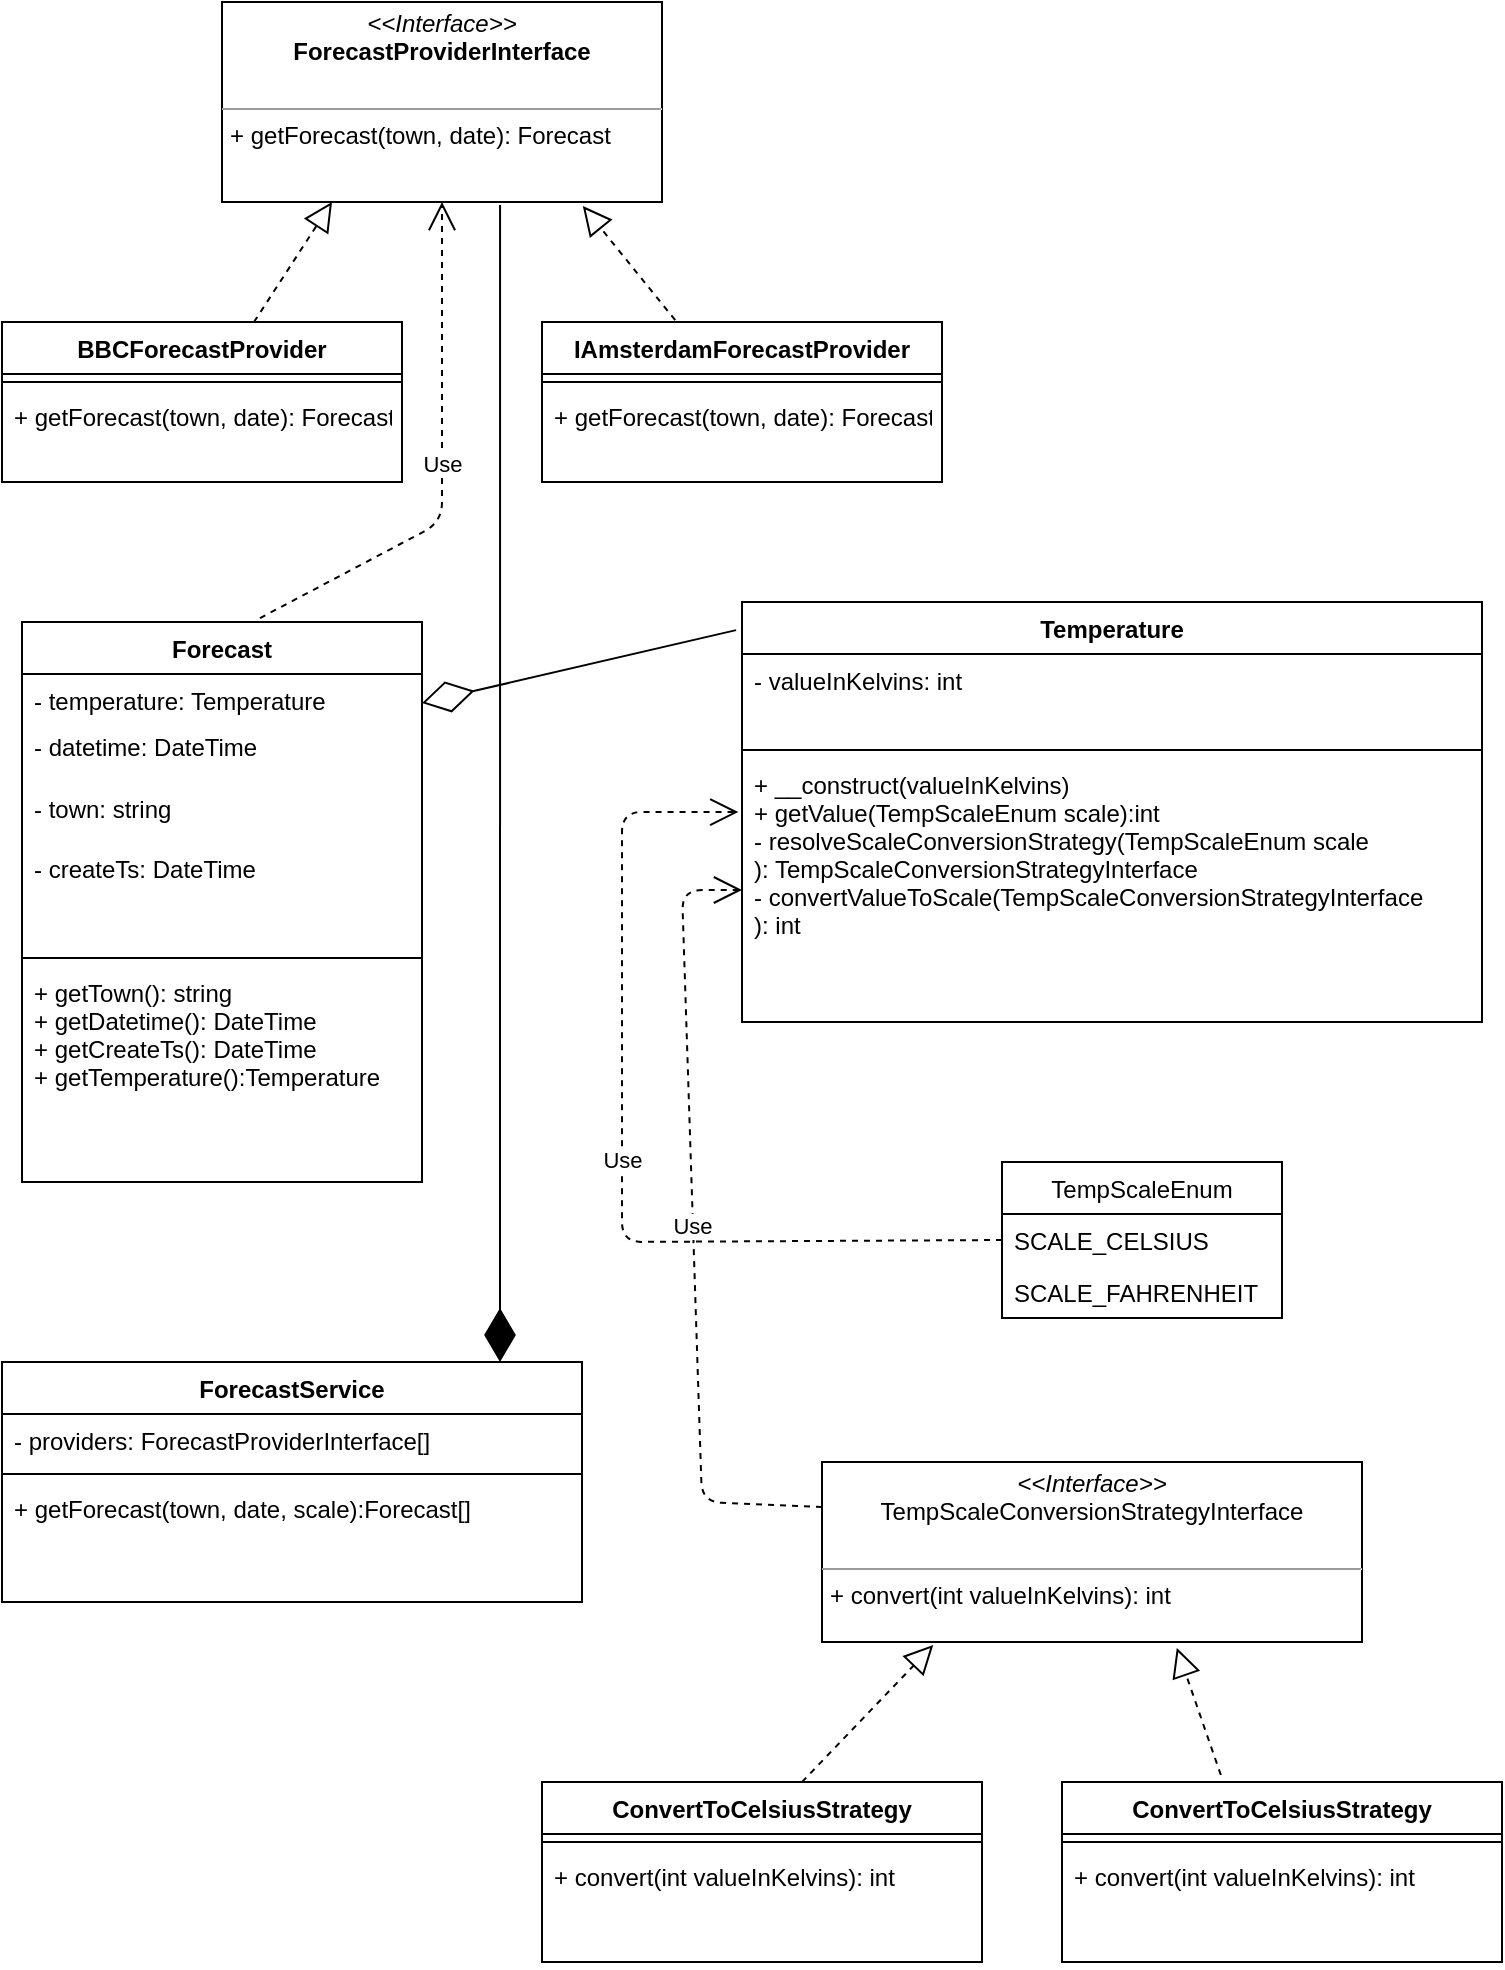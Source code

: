 <mxfile version="12.6.5" type="device"><diagram id="C5RBs43oDa-KdzZeNtuy" name="Page-1"><mxGraphModel dx="822" dy="499" grid="1" gridSize="10" guides="1" tooltips="1" connect="1" arrows="1" fold="1" page="1" pageScale="1" pageWidth="827" pageHeight="1169" math="0" shadow="0"><root><mxCell id="WIyWlLk6GJQsqaUBKTNV-0"/><mxCell id="WIyWlLk6GJQsqaUBKTNV-1" parent="WIyWlLk6GJQsqaUBKTNV-0"/><mxCell id="Df3XlEVrsqPnJaZRp4zj-1" value="&lt;p style=&quot;margin: 0px ; margin-top: 4px ; text-align: center&quot;&gt;&lt;i&gt;&amp;lt;&amp;lt;Interface&amp;gt;&amp;gt;&lt;/i&gt;&lt;br&gt;&lt;b&gt;ForecastProviderInterface&lt;/b&gt;&lt;/p&gt;&lt;p style=&quot;margin: 0px ; margin-left: 4px&quot;&gt;&lt;br&gt;&lt;/p&gt;&lt;hr size=&quot;1&quot;&gt;&lt;p style=&quot;margin: 0px ; margin-left: 4px&quot;&gt;+ getForecast(town, date): Forecast&lt;br&gt;&lt;br&gt;&lt;/p&gt;" style="verticalAlign=top;align=left;overflow=fill;fontSize=12;fontFamily=Helvetica;html=1;" vertex="1" parent="WIyWlLk6GJQsqaUBKTNV-1"><mxGeometry x="180" y="60" width="220" height="100" as="geometry"/></mxCell><mxCell id="Df3XlEVrsqPnJaZRp4zj-2" value="BBCForecastProvider" style="swimlane;fontStyle=1;align=center;verticalAlign=top;childLayout=stackLayout;horizontal=1;startSize=26;horizontalStack=0;resizeParent=1;resizeParentMax=0;resizeLast=0;collapsible=1;marginBottom=0;" vertex="1" parent="WIyWlLk6GJQsqaUBKTNV-1"><mxGeometry x="70" y="220" width="200" height="80" as="geometry"/></mxCell><mxCell id="Df3XlEVrsqPnJaZRp4zj-4" value="" style="line;strokeWidth=1;fillColor=none;align=left;verticalAlign=middle;spacingTop=-1;spacingLeft=3;spacingRight=3;rotatable=0;labelPosition=right;points=[];portConstraint=eastwest;" vertex="1" parent="Df3XlEVrsqPnJaZRp4zj-2"><mxGeometry y="26" width="200" height="8" as="geometry"/></mxCell><mxCell id="Df3XlEVrsqPnJaZRp4zj-5" value="+ getForecast(town, date): Forecast" style="text;strokeColor=none;fillColor=none;align=left;verticalAlign=top;spacingLeft=4;spacingRight=4;overflow=hidden;rotatable=0;points=[[0,0.5],[1,0.5]];portConstraint=eastwest;" vertex="1" parent="Df3XlEVrsqPnJaZRp4zj-2"><mxGeometry y="34" width="200" height="46" as="geometry"/></mxCell><mxCell id="Df3XlEVrsqPnJaZRp4zj-6" value="IAmsterdamForecastProvider" style="swimlane;fontStyle=1;align=center;verticalAlign=top;childLayout=stackLayout;horizontal=1;startSize=26;horizontalStack=0;resizeParent=1;resizeParentMax=0;resizeLast=0;collapsible=1;marginBottom=0;" vertex="1" parent="WIyWlLk6GJQsqaUBKTNV-1"><mxGeometry x="340" y="220" width="200" height="80" as="geometry"/></mxCell><mxCell id="Df3XlEVrsqPnJaZRp4zj-7" value="" style="line;strokeWidth=1;fillColor=none;align=left;verticalAlign=middle;spacingTop=-1;spacingLeft=3;spacingRight=3;rotatable=0;labelPosition=right;points=[];portConstraint=eastwest;" vertex="1" parent="Df3XlEVrsqPnJaZRp4zj-6"><mxGeometry y="26" width="200" height="8" as="geometry"/></mxCell><mxCell id="Df3XlEVrsqPnJaZRp4zj-8" value="+ getForecast(town, date): Forecast" style="text;strokeColor=none;fillColor=none;align=left;verticalAlign=top;spacingLeft=4;spacingRight=4;overflow=hidden;rotatable=0;points=[[0,0.5],[1,0.5]];portConstraint=eastwest;" vertex="1" parent="Df3XlEVrsqPnJaZRp4zj-6"><mxGeometry y="34" width="200" height="46" as="geometry"/></mxCell><mxCell id="Df3XlEVrsqPnJaZRp4zj-9" value="" style="endArrow=block;dashed=1;endFill=0;endSize=12;html=1;entryX=0.25;entryY=1;entryDx=0;entryDy=0;" edge="1" parent="WIyWlLk6GJQsqaUBKTNV-1" source="Df3XlEVrsqPnJaZRp4zj-2" target="Df3XlEVrsqPnJaZRp4zj-1"><mxGeometry width="160" relative="1" as="geometry"><mxPoint x="70" y="320" as="sourcePoint"/><mxPoint x="230" y="320" as="targetPoint"/></mxGeometry></mxCell><mxCell id="Df3XlEVrsqPnJaZRp4zj-10" value="" style="endArrow=block;dashed=1;endFill=0;endSize=12;html=1;entryX=0.82;entryY=1.02;entryDx=0;entryDy=0;entryPerimeter=0;exitX=0.333;exitY=-0.012;exitDx=0;exitDy=0;exitPerimeter=0;" edge="1" parent="WIyWlLk6GJQsqaUBKTNV-1" source="Df3XlEVrsqPnJaZRp4zj-6" target="Df3XlEVrsqPnJaZRp4zj-1"><mxGeometry width="160" relative="1" as="geometry"><mxPoint x="70" y="320" as="sourcePoint"/><mxPoint x="230" y="320" as="targetPoint"/></mxGeometry></mxCell><mxCell id="Df3XlEVrsqPnJaZRp4zj-11" value="Forecast" style="swimlane;fontStyle=1;align=center;verticalAlign=top;childLayout=stackLayout;horizontal=1;startSize=26;horizontalStack=0;resizeParent=1;resizeParentMax=0;resizeLast=0;collapsible=1;marginBottom=0;" vertex="1" parent="WIyWlLk6GJQsqaUBKTNV-1"><mxGeometry x="80" y="370" width="200" height="280" as="geometry"/></mxCell><mxCell id="Df3XlEVrsqPnJaZRp4zj-16" value="- temperature: Temperature" style="text;strokeColor=none;fillColor=none;align=left;verticalAlign=top;spacingLeft=4;spacingRight=4;overflow=hidden;rotatable=0;points=[[0,0.5],[1,0.5]];portConstraint=eastwest;" vertex="1" parent="Df3XlEVrsqPnJaZRp4zj-11"><mxGeometry y="26" width="200" height="54" as="geometry"/></mxCell><mxCell id="Df3XlEVrsqPnJaZRp4zj-12" value="- town: string" style="text;strokeColor=none;fillColor=none;align=left;verticalAlign=top;spacingLeft=4;spacingRight=4;overflow=hidden;rotatable=0;points=[[0,0.5],[1,0.5]];portConstraint=eastwest;" vertex="1" parent="Df3XlEVrsqPnJaZRp4zj-11"><mxGeometry y="80" width="200" height="30" as="geometry"/></mxCell><mxCell id="Df3XlEVrsqPnJaZRp4zj-17" value="- createTs: DateTime" style="text;strokeColor=none;fillColor=none;align=left;verticalAlign=top;spacingLeft=4;spacingRight=4;overflow=hidden;rotatable=0;points=[[0,0.5],[1,0.5]];portConstraint=eastwest;" vertex="1" parent="Df3XlEVrsqPnJaZRp4zj-11"><mxGeometry y="110" width="200" height="54" as="geometry"/></mxCell><mxCell id="Df3XlEVrsqPnJaZRp4zj-13" value="" style="line;strokeWidth=1;fillColor=none;align=left;verticalAlign=middle;spacingTop=-1;spacingLeft=3;spacingRight=3;rotatable=0;labelPosition=right;points=[];portConstraint=eastwest;" vertex="1" parent="Df3XlEVrsqPnJaZRp4zj-11"><mxGeometry y="164" width="200" height="8" as="geometry"/></mxCell><mxCell id="Df3XlEVrsqPnJaZRp4zj-14" value="+ getTown(): string&#10;+ getDatetime(): DateTime&#10;+ getCreateTs(): DateTime&#10;+ getTemperature():Temperature" style="text;strokeColor=none;fillColor=none;align=left;verticalAlign=top;spacingLeft=4;spacingRight=4;overflow=hidden;rotatable=0;points=[[0,0.5],[1,0.5]];portConstraint=eastwest;" vertex="1" parent="Df3XlEVrsqPnJaZRp4zj-11"><mxGeometry y="172" width="200" height="108" as="geometry"/></mxCell><mxCell id="Df3XlEVrsqPnJaZRp4zj-15" value="- datetime: DateTime" style="text;strokeColor=none;fillColor=none;align=left;verticalAlign=top;spacingLeft=4;spacingRight=4;overflow=hidden;rotatable=0;points=[[0,0.5],[1,0.5]];portConstraint=eastwest;" vertex="1" parent="WIyWlLk6GJQsqaUBKTNV-1"><mxGeometry x="80" y="419" width="150" height="26" as="geometry"/></mxCell><mxCell id="Df3XlEVrsqPnJaZRp4zj-21" value="Temperature" style="swimlane;fontStyle=1;align=center;verticalAlign=top;childLayout=stackLayout;horizontal=1;startSize=26;horizontalStack=0;resizeParent=1;resizeParentMax=0;resizeLast=0;collapsible=1;marginBottom=0;" vertex="1" parent="WIyWlLk6GJQsqaUBKTNV-1"><mxGeometry x="440" y="360" width="370" height="210" as="geometry"/></mxCell><mxCell id="Df3XlEVrsqPnJaZRp4zj-22" value="- valueInKelvins: int" style="text;strokeColor=none;fillColor=none;align=left;verticalAlign=top;spacingLeft=4;spacingRight=4;overflow=hidden;rotatable=0;points=[[0,0.5],[1,0.5]];portConstraint=eastwest;" vertex="1" parent="Df3XlEVrsqPnJaZRp4zj-21"><mxGeometry y="26" width="370" height="44" as="geometry"/></mxCell><mxCell id="Df3XlEVrsqPnJaZRp4zj-23" value="" style="line;strokeWidth=1;fillColor=none;align=left;verticalAlign=middle;spacingTop=-1;spacingLeft=3;spacingRight=3;rotatable=0;labelPosition=right;points=[];portConstraint=eastwest;" vertex="1" parent="Df3XlEVrsqPnJaZRp4zj-21"><mxGeometry y="70" width="370" height="8" as="geometry"/></mxCell><mxCell id="Df3XlEVrsqPnJaZRp4zj-24" value="+ __construct(valueInKelvins)&#10;+ getValue(TempScaleEnum scale):int&#10;- resolveScaleConversionStrategy(TempScaleEnum scale&#10;): TempScaleConversionStrategyInterface&#10;- convertValueToScale(TempScaleConversionStrategyInterface&#10;): int" style="text;strokeColor=none;fillColor=none;align=left;verticalAlign=top;spacingLeft=4;spacingRight=4;overflow=hidden;rotatable=0;points=[[0,0.5],[1,0.5]];portConstraint=eastwest;" vertex="1" parent="Df3XlEVrsqPnJaZRp4zj-21"><mxGeometry y="78" width="370" height="132" as="geometry"/></mxCell><mxCell id="Df3XlEVrsqPnJaZRp4zj-25" value="" style="endArrow=diamondThin;endFill=0;endSize=24;html=1;entryX=1;entryY=0.269;entryDx=0;entryDy=0;entryPerimeter=0;exitX=-0.008;exitY=0.067;exitDx=0;exitDy=0;exitPerimeter=0;" edge="1" parent="WIyWlLk6GJQsqaUBKTNV-1" source="Df3XlEVrsqPnJaZRp4zj-21" target="Df3XlEVrsqPnJaZRp4zj-16"><mxGeometry width="160" relative="1" as="geometry"><mxPoint x="300" y="680" as="sourcePoint"/><mxPoint x="460" y="680" as="targetPoint"/></mxGeometry></mxCell><mxCell id="Df3XlEVrsqPnJaZRp4zj-26" value="TempScaleEnum" style="swimlane;fontStyle=0;childLayout=stackLayout;horizontal=1;startSize=26;fillColor=none;horizontalStack=0;resizeParent=1;resizeParentMax=0;resizeLast=0;collapsible=1;marginBottom=0;" vertex="1" parent="WIyWlLk6GJQsqaUBKTNV-1"><mxGeometry x="570" y="640" width="140" height="78" as="geometry"/></mxCell><mxCell id="Df3XlEVrsqPnJaZRp4zj-27" value="SCALE_CELSIUS" style="text;strokeColor=none;fillColor=none;align=left;verticalAlign=top;spacingLeft=4;spacingRight=4;overflow=hidden;rotatable=0;points=[[0,0.5],[1,0.5]];portConstraint=eastwest;" vertex="1" parent="Df3XlEVrsqPnJaZRp4zj-26"><mxGeometry y="26" width="140" height="26" as="geometry"/></mxCell><mxCell id="Df3XlEVrsqPnJaZRp4zj-28" value="SCALE_FAHRENHEIT" style="text;strokeColor=none;fillColor=none;align=left;verticalAlign=top;spacingLeft=4;spacingRight=4;overflow=hidden;rotatable=0;points=[[0,0.5],[1,0.5]];portConstraint=eastwest;" vertex="1" parent="Df3XlEVrsqPnJaZRp4zj-26"><mxGeometry y="52" width="140" height="26" as="geometry"/></mxCell><mxCell id="Df3XlEVrsqPnJaZRp4zj-30" value="ForecastService" style="swimlane;fontStyle=1;align=center;verticalAlign=top;childLayout=stackLayout;horizontal=1;startSize=26;horizontalStack=0;resizeParent=1;resizeParentMax=0;resizeLast=0;collapsible=1;marginBottom=0;" vertex="1" parent="WIyWlLk6GJQsqaUBKTNV-1"><mxGeometry x="70" y="740" width="290" height="120" as="geometry"/></mxCell><mxCell id="Df3XlEVrsqPnJaZRp4zj-31" value="- providers: ForecastProviderInterface[]" style="text;strokeColor=none;fillColor=none;align=left;verticalAlign=top;spacingLeft=4;spacingRight=4;overflow=hidden;rotatable=0;points=[[0,0.5],[1,0.5]];portConstraint=eastwest;" vertex="1" parent="Df3XlEVrsqPnJaZRp4zj-30"><mxGeometry y="26" width="290" height="26" as="geometry"/></mxCell><mxCell id="Df3XlEVrsqPnJaZRp4zj-32" value="" style="line;strokeWidth=1;fillColor=none;align=left;verticalAlign=middle;spacingTop=-1;spacingLeft=3;spacingRight=3;rotatable=0;labelPosition=right;points=[];portConstraint=eastwest;" vertex="1" parent="Df3XlEVrsqPnJaZRp4zj-30"><mxGeometry y="52" width="290" height="8" as="geometry"/></mxCell><mxCell id="Df3XlEVrsqPnJaZRp4zj-33" value="+ getForecast(town, date, scale):Forecast[]" style="text;strokeColor=none;fillColor=none;align=left;verticalAlign=top;spacingLeft=4;spacingRight=4;overflow=hidden;rotatable=0;points=[[0,0.5],[1,0.5]];portConstraint=eastwest;" vertex="1" parent="Df3XlEVrsqPnJaZRp4zj-30"><mxGeometry y="60" width="290" height="60" as="geometry"/></mxCell><mxCell id="Df3XlEVrsqPnJaZRp4zj-34" value="" style="endArrow=diamondThin;endFill=1;endSize=24;html=1;exitX=0.632;exitY=1.015;exitDx=0;exitDy=0;exitPerimeter=0;" edge="1" parent="WIyWlLk6GJQsqaUBKTNV-1" source="Df3XlEVrsqPnJaZRp4zj-1"><mxGeometry width="160" relative="1" as="geometry"><mxPoint x="299" y="290" as="sourcePoint"/><mxPoint x="319" y="740" as="targetPoint"/></mxGeometry></mxCell><mxCell id="Df3XlEVrsqPnJaZRp4zj-35" value="Use" style="endArrow=open;endSize=12;dashed=1;html=1;exitX=0;exitY=0.5;exitDx=0;exitDy=0;entryX=-0.005;entryY=0.205;entryDx=0;entryDy=0;entryPerimeter=0;" edge="1" parent="WIyWlLk6GJQsqaUBKTNV-1" source="Df3XlEVrsqPnJaZRp4zj-27" target="Df3XlEVrsqPnJaZRp4zj-24"><mxGeometry width="160" relative="1" as="geometry"><mxPoint x="370" y="610" as="sourcePoint"/><mxPoint x="530" y="610" as="targetPoint"/><Array as="points"><mxPoint x="380" y="680"/><mxPoint x="380" y="465"/></Array></mxGeometry></mxCell><mxCell id="Df3XlEVrsqPnJaZRp4zj-36" value="&lt;p style=&quot;margin: 0px ; margin-top: 4px ; text-align: center&quot;&gt;&lt;i&gt;&amp;lt;&amp;lt;Interface&amp;gt;&amp;gt;&lt;/i&gt;&lt;br&gt;&lt;span style=&quot;text-align: left&quot;&gt;TempScaleConversionStrategyInterface&lt;/span&gt;&lt;br&gt;&lt;/p&gt;&lt;p style=&quot;margin: 0px ; margin-left: 4px&quot;&gt;&lt;br&gt;&lt;/p&gt;&lt;hr size=&quot;1&quot;&gt;&lt;p style=&quot;margin: 0px ; margin-left: 4px&quot;&gt;+ convert(int valueInKelvins): int&lt;br&gt;&lt;/p&gt;" style="verticalAlign=top;align=left;overflow=fill;fontSize=12;fontFamily=Helvetica;html=1;" vertex="1" parent="WIyWlLk6GJQsqaUBKTNV-1"><mxGeometry x="480" y="790" width="270" height="90" as="geometry"/></mxCell><mxCell id="Df3XlEVrsqPnJaZRp4zj-37" value="ConvertToCelsiusStrategy" style="swimlane;fontStyle=1;align=center;verticalAlign=top;childLayout=stackLayout;horizontal=1;startSize=26;horizontalStack=0;resizeParent=1;resizeParentMax=0;resizeLast=0;collapsible=1;marginBottom=0;" vertex="1" parent="WIyWlLk6GJQsqaUBKTNV-1"><mxGeometry x="340" y="950" width="220" height="90" as="geometry"/></mxCell><mxCell id="Df3XlEVrsqPnJaZRp4zj-39" value="" style="line;strokeWidth=1;fillColor=none;align=left;verticalAlign=middle;spacingTop=-1;spacingLeft=3;spacingRight=3;rotatable=0;labelPosition=right;points=[];portConstraint=eastwest;" vertex="1" parent="Df3XlEVrsqPnJaZRp4zj-37"><mxGeometry y="26" width="220" height="8" as="geometry"/></mxCell><mxCell id="Df3XlEVrsqPnJaZRp4zj-40" value="+ convert(int valueInKelvins): int" style="text;strokeColor=none;fillColor=none;align=left;verticalAlign=top;spacingLeft=4;spacingRight=4;overflow=hidden;rotatable=0;points=[[0,0.5],[1,0.5]];portConstraint=eastwest;" vertex="1" parent="Df3XlEVrsqPnJaZRp4zj-37"><mxGeometry y="34" width="220" height="56" as="geometry"/></mxCell><mxCell id="Df3XlEVrsqPnJaZRp4zj-41" value="ConvertToCelsiusStrategy" style="swimlane;fontStyle=1;align=center;verticalAlign=top;childLayout=stackLayout;horizontal=1;startSize=26;horizontalStack=0;resizeParent=1;resizeParentMax=0;resizeLast=0;collapsible=1;marginBottom=0;" vertex="1" parent="WIyWlLk6GJQsqaUBKTNV-1"><mxGeometry x="600" y="950" width="220" height="90" as="geometry"/></mxCell><mxCell id="Df3XlEVrsqPnJaZRp4zj-42" value="" style="line;strokeWidth=1;fillColor=none;align=left;verticalAlign=middle;spacingTop=-1;spacingLeft=3;spacingRight=3;rotatable=0;labelPosition=right;points=[];portConstraint=eastwest;" vertex="1" parent="Df3XlEVrsqPnJaZRp4zj-41"><mxGeometry y="26" width="220" height="8" as="geometry"/></mxCell><mxCell id="Df3XlEVrsqPnJaZRp4zj-43" value="+ convert(int valueInKelvins): int" style="text;strokeColor=none;fillColor=none;align=left;verticalAlign=top;spacingLeft=4;spacingRight=4;overflow=hidden;rotatable=0;points=[[0,0.5],[1,0.5]];portConstraint=eastwest;" vertex="1" parent="Df3XlEVrsqPnJaZRp4zj-41"><mxGeometry y="34" width="220" height="56" as="geometry"/></mxCell><mxCell id="Df3XlEVrsqPnJaZRp4zj-44" value="" style="endArrow=block;dashed=1;endFill=0;endSize=12;html=1;entryX=0.206;entryY=1.017;entryDx=0;entryDy=0;entryPerimeter=0;exitX=0.591;exitY=0;exitDx=0;exitDy=0;exitPerimeter=0;" edge="1" parent="WIyWlLk6GJQsqaUBKTNV-1" source="Df3XlEVrsqPnJaZRp4zj-37" target="Df3XlEVrsqPnJaZRp4zj-36"><mxGeometry width="160" relative="1" as="geometry"><mxPoint x="380" y="920" as="sourcePoint"/><mxPoint x="540" y="920" as="targetPoint"/></mxGeometry></mxCell><mxCell id="Df3XlEVrsqPnJaZRp4zj-45" value="" style="endArrow=block;dashed=1;endFill=0;endSize=12;html=1;entryX=0.657;entryY=1.033;entryDx=0;entryDy=0;entryPerimeter=0;exitX=0.361;exitY=-0.039;exitDx=0;exitDy=0;exitPerimeter=0;" edge="1" parent="WIyWlLk6GJQsqaUBKTNV-1" source="Df3XlEVrsqPnJaZRp4zj-41" target="Df3XlEVrsqPnJaZRp4zj-36"><mxGeometry width="160" relative="1" as="geometry"><mxPoint x="580" y="920" as="sourcePoint"/><mxPoint x="740" y="920" as="targetPoint"/></mxGeometry></mxCell><mxCell id="Df3XlEVrsqPnJaZRp4zj-46" value="Use" style="endArrow=open;endSize=12;dashed=1;html=1;exitX=0;exitY=0.25;exitDx=0;exitDy=0;entryX=0;entryY=0.5;entryDx=0;entryDy=0;" edge="1" parent="WIyWlLk6GJQsqaUBKTNV-1" source="Df3XlEVrsqPnJaZRp4zj-36" target="Df3XlEVrsqPnJaZRp4zj-24"><mxGeometry width="160" relative="1" as="geometry"><mxPoint x="460" y="740" as="sourcePoint"/><mxPoint x="620" y="740" as="targetPoint"/><Array as="points"><mxPoint x="420" y="810"/><mxPoint x="410" y="504"/></Array></mxGeometry></mxCell><mxCell id="Df3XlEVrsqPnJaZRp4zj-47" value="Use" style="endArrow=open;endSize=12;dashed=1;html=1;exitX=0.595;exitY=-0.007;exitDx=0;exitDy=0;exitPerimeter=0;entryX=0.5;entryY=1;entryDx=0;entryDy=0;" edge="1" parent="WIyWlLk6GJQsqaUBKTNV-1" source="Df3XlEVrsqPnJaZRp4zj-11" target="Df3XlEVrsqPnJaZRp4zj-1"><mxGeometry width="160" relative="1" as="geometry"><mxPoint x="90" y="350" as="sourcePoint"/><mxPoint x="290" y="302" as="targetPoint"/><Array as="points"><mxPoint x="290" y="320"/></Array></mxGeometry></mxCell></root></mxGraphModel></diagram></mxfile>